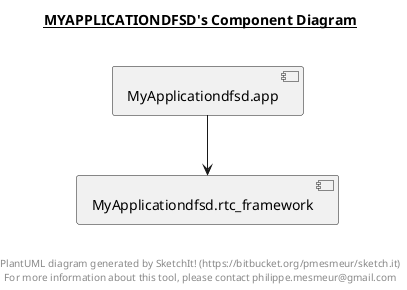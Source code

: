 @startuml

title __MYAPPLICATIONDFSD's Component Diagram__\n

  [MyApplicationdfsd.app] --> [MyApplicationdfsd.rtc_framework]


right footer


PlantUML diagram generated by SketchIt! (https://bitbucket.org/pmesmeur/sketch.it)
For more information about this tool, please contact philippe.mesmeur@gmail.com
endfooter

@enduml
